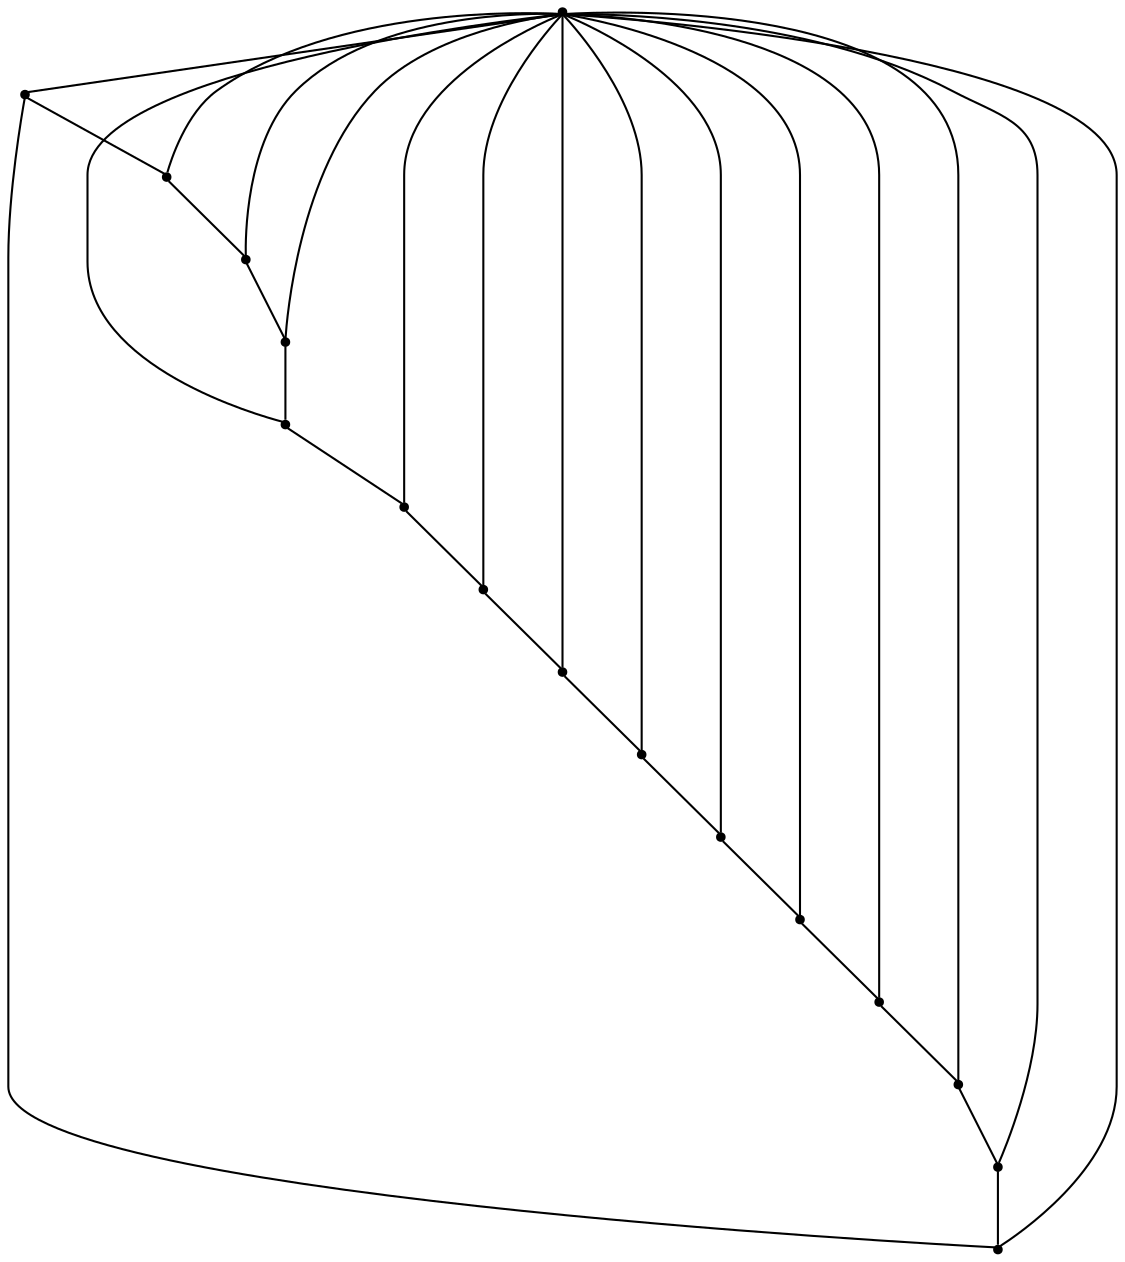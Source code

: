 graph {
  node [shape=point,comment="{\"directed\":false,\"doi\":\"10.4230/LIPIcs.GD.2024.18\",\"figure\":\"2\"}"]

  v0 [pos="1509.6465987600536,2391.7976279596674"]
  v1 [pos="1489.218100334646,2295.712917204781"]
  v2 [pos="1489.2181003346457,2487.882338714553"]
  v3 [pos="1431.4654791417042,2216.245873897653"]
  v4 [pos="1431.4654791417042,2567.349382021682"]
  v5 [pos="1346.3762017581869,2167.125828160254"]
  v6 [pos="1346.3762017581869,2616.4694277590806"]
  v7 [pos="1273.3581710533842,2391.797627959667"]
  v8 [pos="1248.6606135218672,2156.8601122004625"]
  v9 [pos="1248.6606135218674,2626.735143718872"]
  v10 [pos="1155.214084391657,2187.2144851142484"]
  v11 [pos="1155.214084391657,2596.3807708050863"]
  v12 [pos="1082.1959264952472,2252.944314310931"]
  v13 [pos="1082.1959264952472,2530.6509416084036"]
  v14 [pos="1042.2324506854402,2342.6813970554012"]
  v15 [pos="1042.2324506854402,2440.9138588639335"]

  v15 -- v14 [id="-2",pos="1042.2324506854402,2440.9138588639335 1042.2324506854402,2342.6813970554012 1042.2324506854402,2342.6813970554012 1042.2324506854402,2342.6813970554012"]
  v14 -- v12 [id="-3",pos="1042.2324506854402,2342.6813970554012 1082.1959264952472,2252.944314310931 1082.1959264952472,2252.944314310931 1082.1959264952472,2252.944314310931"]
  v13 -- v15 [id="-4",pos="1082.1959264952472,2530.6509416084036 1042.2324506854402,2440.9138588639335 1042.2324506854402,2440.9138588639335 1042.2324506854402,2440.9138588639335"]
  v12 -- v10 [id="-5",pos="1082.1959264952472,2252.944314310931 1155.214084391657,2187.2144851142484 1155.214084391657,2187.2144851142484 1155.214084391657,2187.2144851142484"]
  v11 -- v13 [id="-6",pos="1155.214084391657,2596.3807708050863 1082.1959264952472,2530.6509416084036 1082.1959264952472,2530.6509416084036 1082.1959264952472,2530.6509416084036"]
  v10 -- v8 [id="-7",pos="1155.214084391657,2187.2144851142484 1248.6606135218672,2156.8601122004625 1248.6606135218672,2156.8601122004625 1248.6606135218672,2156.8601122004625"]
  v9 -- v11 [id="-8",pos="1248.6606135218674,2626.735143718872 1155.214084391657,2596.3807708050863 1155.214084391657,2596.3807708050863 1155.214084391657,2596.3807708050863"]
  v8 -- v5 [id="-9",pos="1248.6606135218672,2156.8601122004625 1346.3762017581869,2167.125828160254 1346.3762017581869,2167.125828160254 1346.3762017581869,2167.125828160254"]
  v7 -- v3 [id="-10",pos="1273.3581710533842,2391.797627959667 1431.4654791417042,2216.245873897653 1431.4654791417042,2216.245873897653 1431.4654791417042,2216.245873897653"]
  v7 -- v9 [id="-11",pos="1273.3581710533842,2391.797627959667 1248.6606135218674,2626.735143718872 1248.6606135218674,2626.735143718872 1248.6606135218674,2626.735143718872"]
  v7 -- v1 [id="-12",pos="1273.3581710533842,2391.797627959667 1489.218100334646,2295.712917204781 1489.218100334646,2295.712917204781 1489.218100334646,2295.712917204781"]
  v7 -- v13 [id="-13",pos="1273.3581710533842,2391.797627959667 1082.1959264952472,2530.6509416084036 1082.1959264952472,2530.6509416084036 1082.1959264952472,2530.6509416084036"]
  v7 -- v10 [id="-14",pos="1273.3581710533842,2391.797627959667 1155.214084391657,2187.2144851142484 1155.214084391657,2187.2144851142484 1155.214084391657,2187.2144851142484"]
  v7 -- v8 [id="-15",pos="1273.3581710533842,2391.797627959667 1248.6606135218672,2156.8601122004625 1248.6606135218672,2156.8601122004625 1248.6606135218672,2156.8601122004625"]
  v7 -- v2 [id="-16",pos="1273.3581710533842,2391.797627959667 1489.2181003346457,2487.882338714553 1489.2181003346457,2487.882338714553 1489.2181003346457,2487.882338714553"]
  v7 -- v4 [id="-17",pos="1273.3581710533842,2391.797627959667 1431.4654791417042,2567.349382021682 1431.4654791417042,2567.349382021682 1431.4654791417042,2567.349382021682"]
  v7 -- v0 [id="-18",pos="1273.3581710533842,2391.797627959667 1509.6465987600536,2391.7976279596674 1509.6465987600536,2391.7976279596674 1509.6465987600536,2391.7976279596674"]
  v7 -- v11 [id="-19",pos="1273.3581710533842,2391.797627959667 1155.214084391657,2596.3807708050863 1155.214084391657,2596.3807708050863 1155.214084391657,2596.3807708050863"]
  v7 -- v14 [id="-21",pos="1273.3581710533842,2391.797627959667 1042.2324506854402,2342.6813970554012 1042.2324506854402,2342.6813970554012 1042.2324506854402,2342.6813970554012"]
  v7 -- v5 [id="-22",pos="1273.3581710533842,2391.797627959667 1346.3762017581869,2167.125828160254 1346.3762017581869,2167.125828160254 1346.3762017581869,2167.125828160254"]
  v7 -- v15 [id="-24",pos="1273.3581710533842,2391.797627959667 1042.2324506854402,2440.9138588639335 1042.2324506854402,2440.9138588639335 1042.2324506854402,2440.9138588639335"]
  v7 -- v6 [id="-25",pos="1273.3581710533842,2391.797627959667 1346.3762017581869,2616.4694277590806 1346.3762017581869,2616.4694277590806 1346.3762017581869,2616.4694277590806"]
  v7 -- v12 [id="-26",pos="1273.3581710533842,2391.797627959667 1082.1959264952472,2252.944314310931 1082.1959264952472,2252.944314310931 1082.1959264952472,2252.944314310931"]
  v6 -- v9 [id="-27",pos="1346.3762017581869,2616.4694277590806 1248.6606135218674,2626.735143718872 1248.6606135218674,2626.735143718872 1248.6606135218674,2626.735143718872"]
  v5 -- v3 [id="-28",pos="1346.3762017581869,2167.125828160254 1431.4654791417042,2216.245873897653 1431.4654791417042,2216.245873897653 1431.4654791417042,2216.245873897653"]
  v4 -- v6 [id="-29",pos="1431.4654791417042,2567.349382021682 1346.3762017581869,2616.4694277590806 1346.3762017581869,2616.4694277590806 1346.3762017581869,2616.4694277590806"]
  v3 -- v1 [id="-30",pos="1431.4654791417042,2216.245873897653 1489.218100334646,2295.712917204781 1489.218100334646,2295.712917204781 1489.218100334646,2295.712917204781"]
  v2 -- v4 [id="-31",pos="1489.2181003346457,2487.882338714553 1431.4654791417042,2567.349382021682 1431.4654791417042,2567.349382021682 1431.4654791417042,2567.349382021682"]
  v1 -- v0 [id="-32",pos="1489.218100334646,2295.712917204781 1509.6465987600536,2391.7976279596674 1509.6465987600536,2391.7976279596674 1509.6465987600536,2391.7976279596674"]
  v0 -- v2 [id="-33",pos="1509.6465987600536,2391.7976279596674 1489.2181003346457,2487.882338714553 1489.2181003346457,2487.882338714553 1489.2181003346457,2487.882338714553"]
}